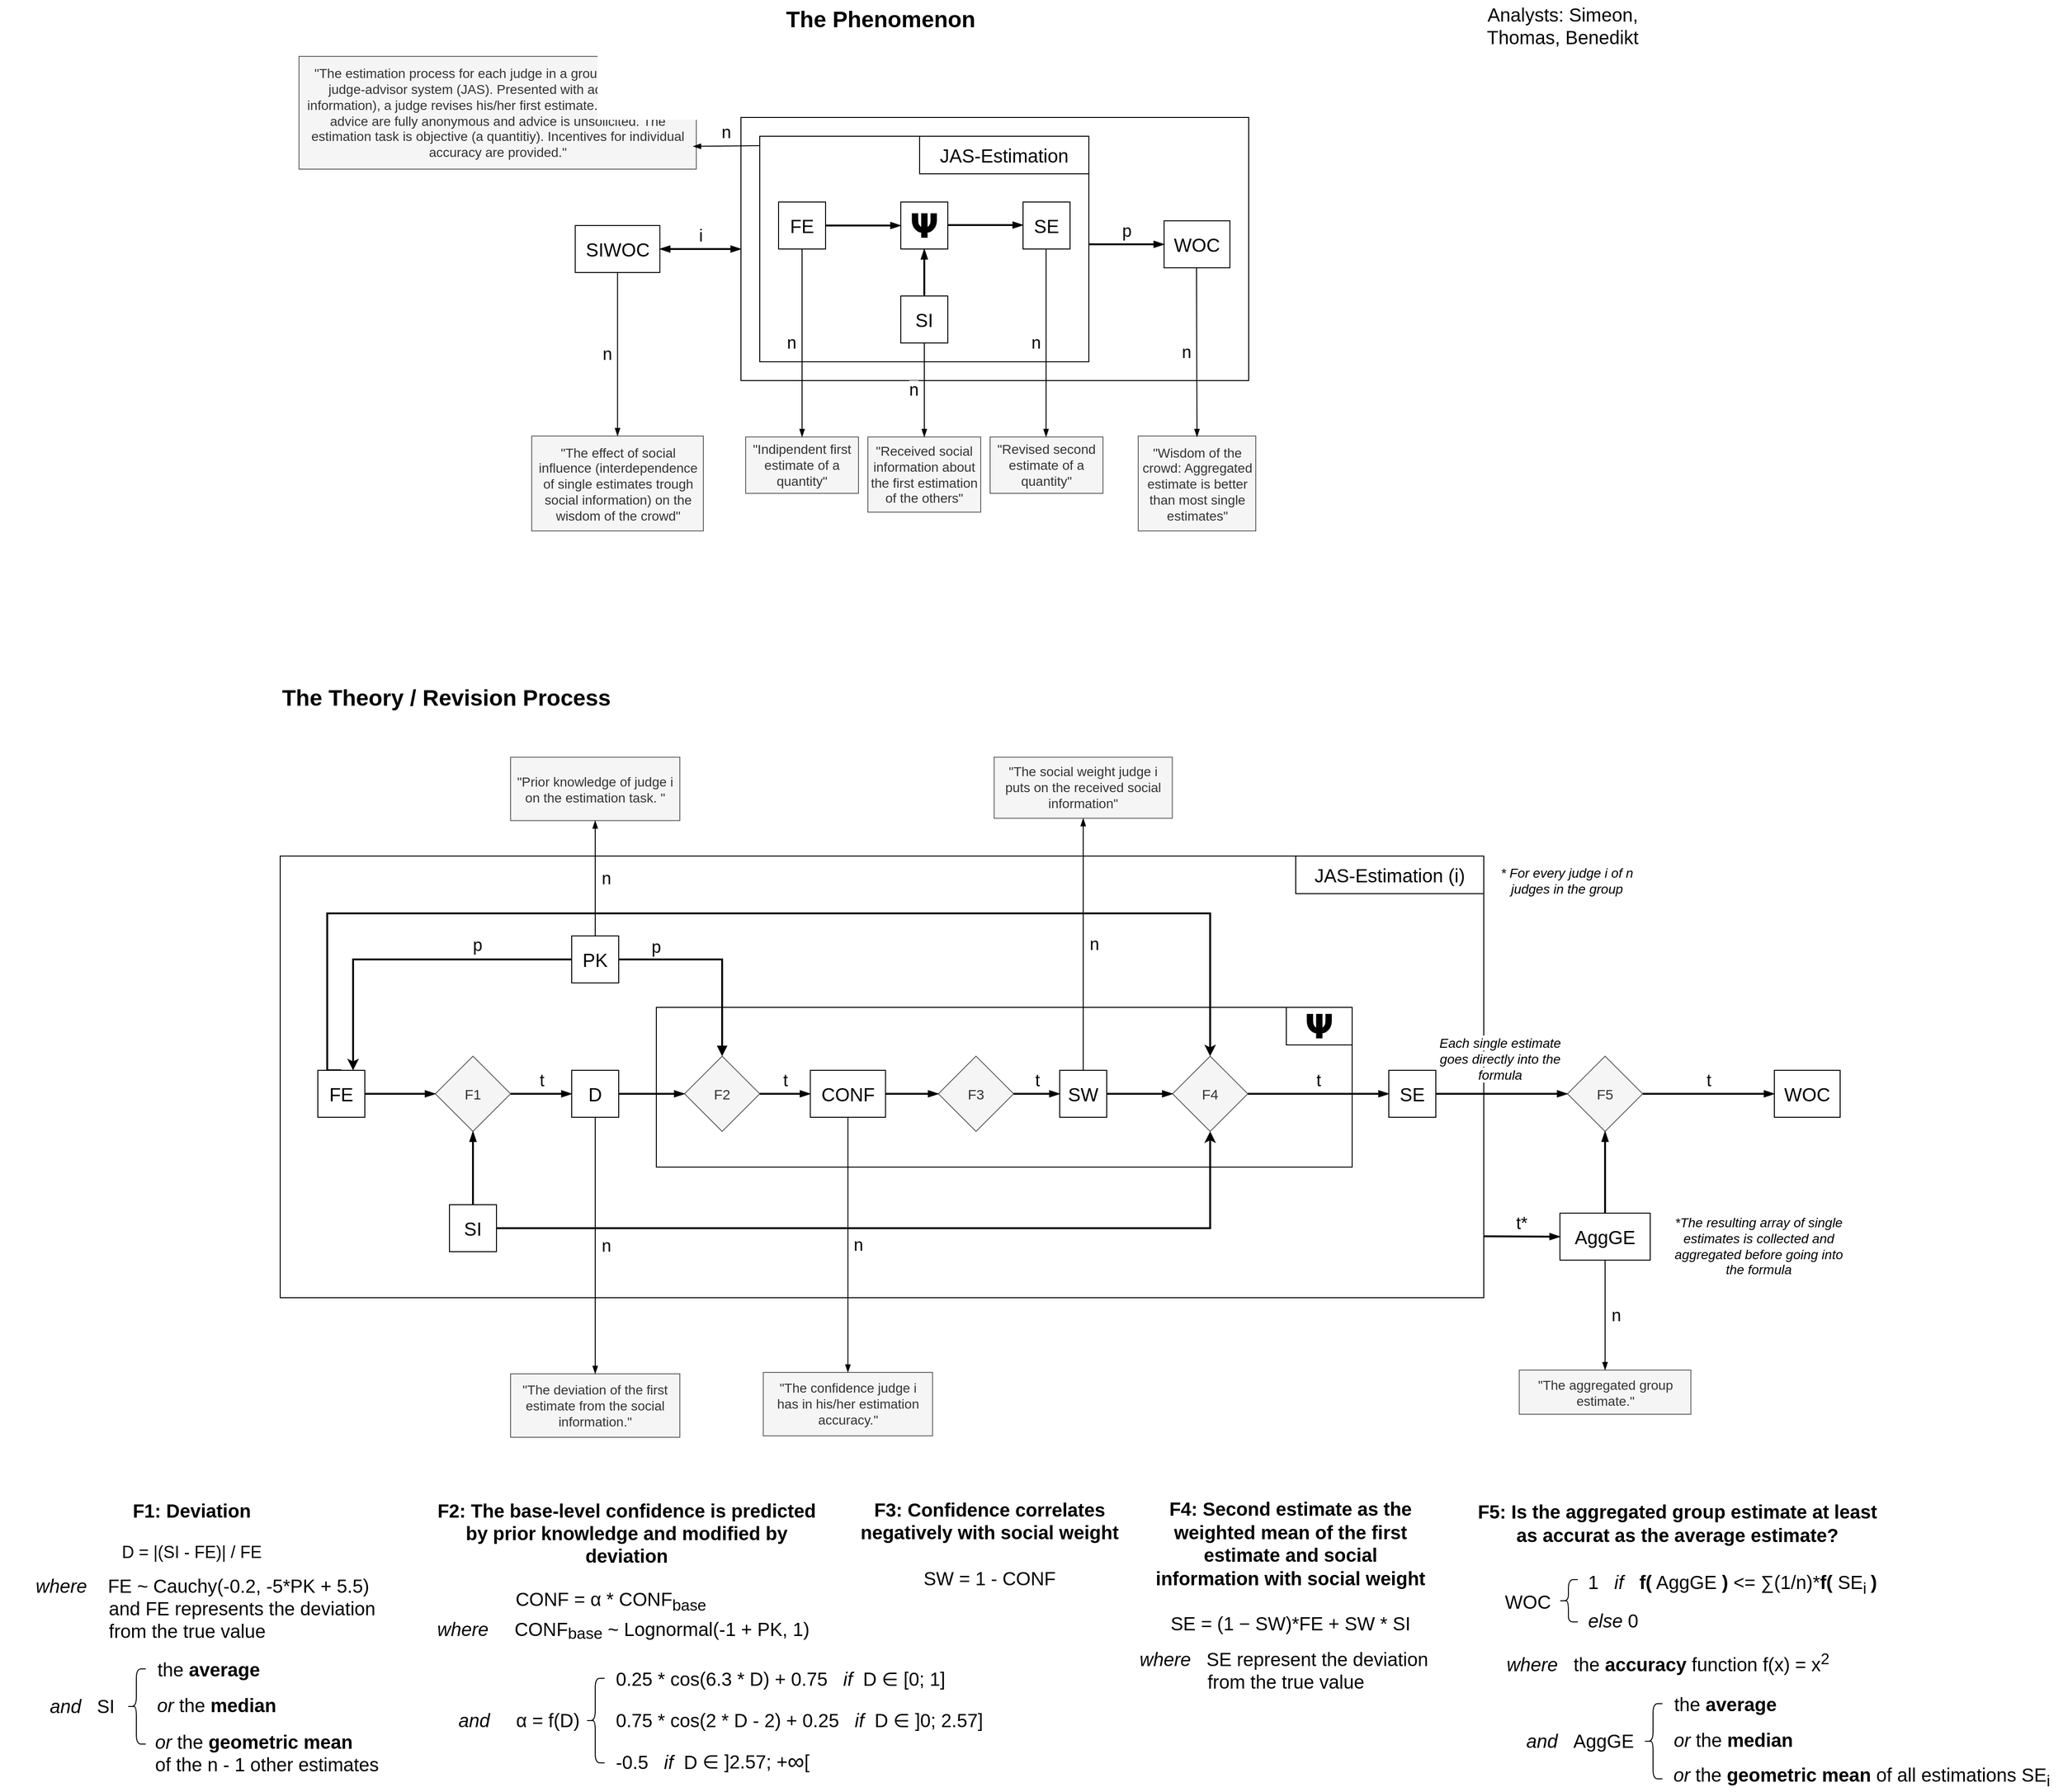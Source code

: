 <mxfile version="26.0.9">
  <diagram name="Seite-1" id="RQTe5mgzZmNywEFpRnqD">
    <mxGraphModel dx="2099" dy="2045" grid="1" gridSize="10" guides="1" tooltips="1" connect="1" arrows="1" fold="1" page="1" pageScale="1" pageWidth="827" pageHeight="1169" math="0" shadow="0">
      <root>
        <mxCell id="0" />
        <mxCell id="1" parent="0" />
        <mxCell id="HI9Pbx4m3uAijnWi6vWS-48" value="" style="group" parent="1" vertex="1" connectable="0">
          <mxGeometry x="-390" y="887" width="1587" height="500" as="geometry" />
        </mxCell>
        <mxCell id="HI9Pbx4m3uAijnWi6vWS-57" value="" style="group" parent="HI9Pbx4m3uAijnWi6vWS-48" vertex="1" connectable="0">
          <mxGeometry x="100" y="9" width="1365" height="470" as="geometry" />
        </mxCell>
        <mxCell id="HI9Pbx4m3uAijnWi6vWS-58" value="" style="rounded=0;whiteSpace=wrap;html=1;fillColor=none;" parent="HI9Pbx4m3uAijnWi6vWS-57" vertex="1">
          <mxGeometry width="1280" height="470" as="geometry" />
        </mxCell>
        <mxCell id="HI9Pbx4m3uAijnWi6vWS-59" value="JAS-Estimation (i)" style="rounded=0;whiteSpace=wrap;html=1;fontSize=20;" parent="HI9Pbx4m3uAijnWi6vWS-57" vertex="1">
          <mxGeometry x="1080" width="200" height="40" as="geometry" />
        </mxCell>
        <mxCell id="HI9Pbx4m3uAijnWi6vWS-60" value="&lt;font style=&quot;font-size: 14px; background-color: light-dark(rgb(255, 255, 255), rgb(255, 255, 255));&quot;&gt;&lt;i&gt;Each single estimate goes directly into the formula&lt;/i&gt;&lt;/font&gt;" style="text;html=1;align=center;verticalAlign=middle;whiteSpace=wrap;rounded=0;" parent="HI9Pbx4m3uAijnWi6vWS-57" vertex="1">
          <mxGeometry x="1230" y="201" width="135" height="30" as="geometry" />
        </mxCell>
        <mxCell id="HI9Pbx4m3uAijnWi6vWS-34" value="&lt;font style=&quot;font-size: 18px;&quot;&gt;p&lt;/font&gt;" style="text;html=1;align=center;verticalAlign=middle;whiteSpace=wrap;rounded=0;" parent="HI9Pbx4m3uAijnWi6vWS-57" vertex="1">
          <mxGeometry x="370" y="82" width="60" height="30" as="geometry" />
        </mxCell>
        <mxCell id="HI9Pbx4m3uAijnWi6vWS-1" value="PK" style="rounded=0;whiteSpace=wrap;html=1;fontSize=20;" parent="HI9Pbx4m3uAijnWi6vWS-57" vertex="1">
          <mxGeometry x="310" y="85" width="50" height="50" as="geometry" />
        </mxCell>
        <mxCell id="HI9Pbx4m3uAijnWi6vWS-54" value="" style="rounded=0;whiteSpace=wrap;html=1;fillColor=none;strokeColor=#000000;strokeWidth=1;" parent="HI9Pbx4m3uAijnWi6vWS-48" vertex="1">
          <mxGeometry x="500" y="170" width="740" height="170" as="geometry" />
        </mxCell>
        <mxCell id="HI9Pbx4m3uAijnWi6vWS-55" value="&lt;span style=&quot;font-size: 36px;&quot;&gt;&lt;font style=&quot;color: rgb(0, 0, 0);&quot;&gt;𝝭&lt;/font&gt;&lt;/span&gt;" style="rounded=0;whiteSpace=wrap;html=1;strokeWidth=1;strokeColor=#000000;" parent="HI9Pbx4m3uAijnWi6vWS-48" vertex="1">
          <mxGeometry x="1170" y="170" width="70" height="40" as="geometry" />
        </mxCell>
        <mxCell id="PKGyjkcOjaS4IfkWWpPk-75" value="&lt;font&gt;&lt;i&gt;* For every judge i of n judges in the group&lt;/i&gt;&lt;/font&gt;" style="text;html=1;align=center;verticalAlign=middle;whiteSpace=wrap;rounded=0;fontSize=14;" parent="HI9Pbx4m3uAijnWi6vWS-48" vertex="1">
          <mxGeometry x="1377" y="20" width="183" height="30" as="geometry" />
        </mxCell>
        <mxCell id="PKGyjkcOjaS4IfkWWpPk-26" value="" style="group" parent="1" vertex="1" connectable="0">
          <mxGeometry x="220" y="130" width="350" height="240" as="geometry" />
        </mxCell>
        <mxCell id="PKGyjkcOjaS4IfkWWpPk-27" value="" style="rounded=0;whiteSpace=wrap;html=1;fillColor=none;" parent="PKGyjkcOjaS4IfkWWpPk-26" vertex="1">
          <mxGeometry width="350" height="240" as="geometry" />
        </mxCell>
        <mxCell id="PKGyjkcOjaS4IfkWWpPk-28" value="JAS-Estimation" style="rounded=0;whiteSpace=wrap;html=1;fontSize=20;" parent="PKGyjkcOjaS4IfkWWpPk-26" vertex="1">
          <mxGeometry x="170" width="180" height="40" as="geometry" />
        </mxCell>
        <mxCell id="PKGyjkcOjaS4IfkWWpPk-33" value="" style="rounded=0;whiteSpace=wrap;html=1;fillColor=none;" parent="1" vertex="1">
          <mxGeometry x="200" y="110" width="540" height="280" as="geometry" />
        </mxCell>
        <mxCell id="PKGyjkcOjaS4IfkWWpPk-1" value="FE" style="rounded=0;whiteSpace=wrap;html=1;fontSize=20;" parent="1" vertex="1">
          <mxGeometry x="240" y="200" width="50" height="50" as="geometry" />
        </mxCell>
        <mxCell id="PKGyjkcOjaS4IfkWWpPk-2" value="&lt;span style=&quot;font-size: 36px;&quot;&gt;𝝭&lt;/span&gt;" style="rounded=0;whiteSpace=wrap;html=1;fontSize=20;" parent="1" vertex="1">
          <mxGeometry x="370" y="200" width="50" height="50" as="geometry" />
        </mxCell>
        <mxCell id="PKGyjkcOjaS4IfkWWpPk-3" value="" style="endArrow=blockThin;html=1;rounded=0;strokeWidth=2;endFill=1;exitX=1;exitY=0.5;exitDx=0;exitDy=0;entryX=0;entryY=0.5;entryDx=0;entryDy=0;" parent="1" source="PKGyjkcOjaS4IfkWWpPk-1" target="PKGyjkcOjaS4IfkWWpPk-2" edge="1">
          <mxGeometry width="50" height="50" relative="1" as="geometry">
            <mxPoint x="330" y="310" as="sourcePoint" />
            <mxPoint x="490" y="310" as="targetPoint" />
          </mxGeometry>
        </mxCell>
        <mxCell id="PKGyjkcOjaS4IfkWWpPk-4" value="SE" style="rounded=0;whiteSpace=wrap;html=1;fontSize=20;" parent="1" vertex="1">
          <mxGeometry x="500" y="200" width="50" height="50" as="geometry" />
        </mxCell>
        <mxCell id="PKGyjkcOjaS4IfkWWpPk-5" value="" style="endArrow=blockThin;html=1;rounded=0;strokeWidth=2;endFill=1;exitX=1;exitY=0.5;exitDx=0;exitDy=0;entryX=0;entryY=0.5;entryDx=0;entryDy=0;" parent="1" edge="1">
          <mxGeometry width="50" height="50" relative="1" as="geometry">
            <mxPoint x="420" y="224.5" as="sourcePoint" />
            <mxPoint x="500" y="224.5" as="targetPoint" />
          </mxGeometry>
        </mxCell>
        <mxCell id="PKGyjkcOjaS4IfkWWpPk-7" value="SI" style="rounded=0;whiteSpace=wrap;html=1;fontSize=20;" parent="1" vertex="1">
          <mxGeometry x="370" y="300" width="50" height="50" as="geometry" />
        </mxCell>
        <mxCell id="PKGyjkcOjaS4IfkWWpPk-8" value="" style="endArrow=blockThin;html=1;rounded=0;strokeWidth=2;endFill=1;entryX=0.5;entryY=1;entryDx=0;entryDy=0;" parent="1" target="PKGyjkcOjaS4IfkWWpPk-2" edge="1">
          <mxGeometry width="50" height="50" relative="1" as="geometry">
            <mxPoint x="395" y="300" as="sourcePoint" />
            <mxPoint x="450" y="300" as="targetPoint" />
          </mxGeometry>
        </mxCell>
        <mxCell id="PKGyjkcOjaS4IfkWWpPk-12" value="WOC" style="rounded=0;whiteSpace=wrap;html=1;fontSize=20;" parent="1" vertex="1">
          <mxGeometry x="650" y="220" width="70" height="50" as="geometry" />
        </mxCell>
        <mxCell id="PKGyjkcOjaS4IfkWWpPk-13" value="&lt;font style=&quot;font-size: 18px;&quot;&gt;p&lt;/font&gt;" style="endArrow=blockThin;html=1;rounded=0;labelPosition=center;verticalLabelPosition=top;align=center;verticalAlign=bottom;strokeWidth=2;endFill=1;exitX=1;exitY=0.5;exitDx=0;exitDy=0;" parent="1" edge="1">
          <mxGeometry width="50" height="50" relative="1" as="geometry">
            <mxPoint x="569.991" y="245" as="sourcePoint" />
            <mxPoint x="650" y="245" as="targetPoint" />
          </mxGeometry>
        </mxCell>
        <mxCell id="PKGyjkcOjaS4IfkWWpPk-15" value="SIWOC" style="rounded=0;whiteSpace=wrap;html=1;fontSize=20;" parent="1" vertex="1">
          <mxGeometry x="23.75" y="225" width="90" height="50" as="geometry" />
        </mxCell>
        <mxCell id="PKGyjkcOjaS4IfkWWpPk-16" value="&lt;font style=&quot;font-size: 18px;&quot;&gt;i&lt;/font&gt;" style="endArrow=blockThin;html=1;rounded=0;labelPosition=center;verticalLabelPosition=top;align=center;verticalAlign=bottom;strokeWidth=2;endFill=1;startArrow=blockThin;startFill=1;entryX=0;entryY=0.5;entryDx=0;entryDy=0;exitX=1;exitY=0.5;exitDx=0;exitDy=0;" parent="1" source="PKGyjkcOjaS4IfkWWpPk-15" target="PKGyjkcOjaS4IfkWWpPk-33" edge="1">
          <mxGeometry width="50" height="50" relative="1" as="geometry">
            <mxPoint x="100" y="310" as="sourcePoint" />
            <mxPoint x="170" y="250" as="targetPoint" />
          </mxGeometry>
        </mxCell>
        <mxCell id="PKGyjkcOjaS4IfkWWpPk-17" value="&quot;Indipendent first estimate of a quantity&quot;" style="rounded=0;whiteSpace=wrap;html=1;fillColor=#f5f5f5;fontColor=#333333;strokeColor=#666666;fontSize=14;" parent="1" vertex="1">
          <mxGeometry x="205" y="450" width="120" height="60" as="geometry" />
        </mxCell>
        <mxCell id="PKGyjkcOjaS4IfkWWpPk-18" value="&lt;font style=&quot;font-size: 18px;&quot;&gt;n&lt;/font&gt;" style="endArrow=blockThin;html=1;rounded=0;labelPosition=left;verticalLabelPosition=middle;align=right;verticalAlign=middle;strokeWidth=1;endFill=1;exitX=0.5;exitY=1;exitDx=0;exitDy=0;entryX=0.5;entryY=0;entryDx=0;entryDy=0;spacingRight=5;" parent="1" source="PKGyjkcOjaS4IfkWWpPk-1" target="PKGyjkcOjaS4IfkWWpPk-17" edge="1">
          <mxGeometry width="50" height="50" relative="1" as="geometry">
            <mxPoint x="250" y="300" as="sourcePoint" />
            <mxPoint x="400" y="300" as="targetPoint" />
          </mxGeometry>
        </mxCell>
        <mxCell id="PKGyjkcOjaS4IfkWWpPk-19" value="&quot;Received social information about the first estimation of the others&quot;" style="rounded=0;whiteSpace=wrap;html=1;fillColor=#f5f5f5;fontColor=#333333;strokeColor=#666666;fontSize=14;" parent="1" vertex="1">
          <mxGeometry x="335" y="450" width="120" height="80" as="geometry" />
        </mxCell>
        <mxCell id="PKGyjkcOjaS4IfkWWpPk-20" value="&lt;font style=&quot;font-size: 18px;&quot;&gt;n&lt;/font&gt;" style="endArrow=blockThin;html=1;rounded=0;labelPosition=left;verticalLabelPosition=middle;align=right;verticalAlign=middle;strokeWidth=1;endFill=1;exitX=0.5;exitY=1;exitDx=0;exitDy=0;entryX=0.5;entryY=0;entryDx=0;entryDy=0;spacingRight=5;" parent="1" source="PKGyjkcOjaS4IfkWWpPk-7" target="PKGyjkcOjaS4IfkWWpPk-19" edge="1">
          <mxGeometry width="50" height="50" relative="1" as="geometry">
            <mxPoint x="275" y="260" as="sourcePoint" />
            <mxPoint x="275" y="460" as="targetPoint" />
          </mxGeometry>
        </mxCell>
        <mxCell id="PKGyjkcOjaS4IfkWWpPk-21" value="&quot;Revised second estimate of a quantity&quot;" style="rounded=0;whiteSpace=wrap;html=1;fillColor=#f5f5f5;fontColor=#333333;strokeColor=#666666;fontSize=14;" parent="1" vertex="1">
          <mxGeometry x="465" y="450" width="120" height="60" as="geometry" />
        </mxCell>
        <mxCell id="PKGyjkcOjaS4IfkWWpPk-22" value="&lt;font style=&quot;font-size: 18px;&quot;&gt;n&lt;/font&gt;" style="endArrow=blockThin;html=1;rounded=0;labelPosition=left;verticalLabelPosition=middle;align=right;verticalAlign=middle;strokeWidth=1;endFill=1;exitX=0.5;exitY=1;exitDx=0;exitDy=0;entryX=0.5;entryY=0;entryDx=0;entryDy=0;spacingRight=5;" parent="1" edge="1">
          <mxGeometry width="50" height="50" relative="1" as="geometry">
            <mxPoint x="524.5" y="250" as="sourcePoint" />
            <mxPoint x="524.5" y="450" as="targetPoint" />
          </mxGeometry>
        </mxCell>
        <mxCell id="PKGyjkcOjaS4IfkWWpPk-29" value="&quot;Wisdom of the crowd: Aggregated estimate is better than most single estimates&quot;" style="rounded=0;whiteSpace=wrap;html=1;fillColor=#f5f5f5;fontColor=#333333;strokeColor=#666666;fontSize=14;" parent="1" vertex="1">
          <mxGeometry x="622.5" y="449" width="125" height="101" as="geometry" />
        </mxCell>
        <mxCell id="PKGyjkcOjaS4IfkWWpPk-30" value="&lt;font style=&quot;font-size: 18px;&quot;&gt;n&lt;/font&gt;" style="endArrow=blockThin;html=1;rounded=0;labelPosition=left;verticalLabelPosition=middle;align=right;verticalAlign=middle;strokeWidth=1;endFill=1;exitX=0.5;exitY=1;exitDx=0;exitDy=0;spacingRight=5;" parent="1" edge="1">
          <mxGeometry width="50" height="50" relative="1" as="geometry">
            <mxPoint x="684.5" y="270" as="sourcePoint" />
            <mxPoint x="685" y="450" as="targetPoint" />
          </mxGeometry>
        </mxCell>
        <mxCell id="PKGyjkcOjaS4IfkWWpPk-31" value="&quot;The effect of social influence (interdependence of single estimates trough social information) on the wisdom of the crowd&quot;" style="rounded=0;whiteSpace=wrap;html=1;fillColor=#f5f5f5;fontColor=#333333;strokeColor=#666666;fontSize=14;spacingLeft=3;spacingRight=3;" parent="1" vertex="1">
          <mxGeometry x="-22.5" y="449" width="182.5" height="101" as="geometry" />
        </mxCell>
        <mxCell id="PKGyjkcOjaS4IfkWWpPk-32" value="&lt;font style=&quot;font-size: 18px;&quot;&gt;n&lt;/font&gt;" style="endArrow=blockThin;html=1;rounded=0;labelPosition=left;verticalLabelPosition=middle;align=right;verticalAlign=middle;strokeWidth=1;endFill=1;spacingRight=5;exitX=0.5;exitY=1;exitDx=0;exitDy=0;entryX=0.5;entryY=0;entryDx=0;entryDy=0;" parent="1" source="PKGyjkcOjaS4IfkWWpPk-15" target="PKGyjkcOjaS4IfkWWpPk-31" edge="1">
          <mxGeometry width="50" height="50" relative="1" as="geometry">
            <mxPoint x="70" y="280" as="sourcePoint" />
            <mxPoint x="65" y="449" as="targetPoint" />
          </mxGeometry>
        </mxCell>
        <mxCell id="PKGyjkcOjaS4IfkWWpPk-34" value="&quot;The estimation process for each judge in a group following the judge-advisor system (JAS). Presented with advice (social information), a judge revises his/her first estimate. Estimation and advice are fully anonymous and advice is unsolicited. The estimation task is objective (a quantitiy). Incentives for individual accuracy are provided.&quot;" style="rounded=0;whiteSpace=wrap;html=1;fillColor=#f5f5f5;fontColor=#333333;strokeColor=#666666;fontSize=14;spacingLeft=5;spacingRight=5;" parent="1" vertex="1">
          <mxGeometry x="-270" y="45" width="422.5" height="120" as="geometry" />
        </mxCell>
        <mxCell id="PKGyjkcOjaS4IfkWWpPk-35" value="&lt;font style=&quot;font-size: 18px;&quot;&gt;n&lt;/font&gt;" style="endArrow=blockThin;html=1;rounded=0;labelPosition=center;verticalLabelPosition=top;align=center;verticalAlign=bottom;strokeWidth=1;endFill=1;exitX=0.037;exitY=0.107;exitDx=0;exitDy=0;exitPerimeter=0;entryX=0.992;entryY=0.798;entryDx=0;entryDy=0;entryPerimeter=0;" parent="1" source="PKGyjkcOjaS4IfkWWpPk-33" target="PKGyjkcOjaS4IfkWWpPk-34" edge="1">
          <mxGeometry width="50" height="50" relative="1" as="geometry">
            <mxPoint x="220" y="70" as="sourcePoint" />
            <mxPoint x="380" y="70" as="targetPoint" />
          </mxGeometry>
        </mxCell>
        <mxCell id="PKGyjkcOjaS4IfkWWpPk-57" value="&quot;The social weight judge i puts on the received social information&quot;" style="rounded=0;whiteSpace=wrap;html=1;fillColor=#f5f5f5;strokeColor=#666666;fontSize=14;spacingLeft=3;spacingRight=3;fontColor=#333333;" parent="1" vertex="1">
          <mxGeometry x="469.25" y="790.75" width="189.5" height="65" as="geometry" />
        </mxCell>
        <mxCell id="PKGyjkcOjaS4IfkWWpPk-68" value="&quot;The confidence judge i has in his/her estimation accuracy.&quot;" style="rounded=0;whiteSpace=wrap;html=1;fillColor=#f5f5f5;strokeColor=#666666;fontSize=14;spacingLeft=3;spacingRight=3;fontColor=#333333;" parent="1" vertex="1">
          <mxGeometry x="223.75" y="1445.5" width="180" height="67.5" as="geometry" />
        </mxCell>
        <mxCell id="PKGyjkcOjaS4IfkWWpPk-79" value="&lt;b style=&quot;&quot;&gt;&lt;font style=&quot;font-size: 20px;&quot;&gt;F4: Second estimate as the weighted mean of the first estimate and social information with social weight&lt;/font&gt;&lt;/b&gt;&lt;div&gt;&lt;b&gt;&lt;font style=&quot;font-size: 20px;&quot;&gt;&lt;br&gt;&lt;/font&gt;&lt;/b&gt;&lt;div&gt;&lt;font style=&quot;font-size: 20px;&quot;&gt;SE = (1 − SW)*FE + SW * SI&lt;/font&gt;&lt;br&gt;&lt;/div&gt;&lt;/div&gt;" style="text;html=1;align=center;verticalAlign=middle;whiteSpace=wrap;rounded=0;fontSize=17;" parent="1" vertex="1">
          <mxGeometry x="634" y="1587" width="301" height="130" as="geometry" />
        </mxCell>
        <mxCell id="PKGyjkcOjaS4IfkWWpPk-80" value="&lt;b style=&quot;&quot;&gt;&lt;font style=&quot;font-size: 20px;&quot;&gt;F5: Is the aggregated group estimate at least as accurat as the average estimate?&lt;/font&gt;&lt;/b&gt;" style="text;html=1;align=center;verticalAlign=middle;whiteSpace=wrap;rounded=0;fontSize=17;" parent="1" vertex="1">
          <mxGeometry x="981" y="1572" width="430" height="67" as="geometry" />
        </mxCell>
        <mxCell id="HI9Pbx4m3uAijnWi6vWS-29" style="edgeStyle=orthogonalEdgeStyle;rounded=0;orthogonalLoop=1;jettySize=auto;html=1;exitX=0.5;exitY=0;exitDx=0;exitDy=0;entryX=0.5;entryY=0;entryDx=0;entryDy=0;strokeWidth=2;" parent="1" source="PKGyjkcOjaS4IfkWWpPk-83" target="PKGyjkcOjaS4IfkWWpPk-86" edge="1">
          <mxGeometry relative="1" as="geometry">
            <Array as="points">
              <mxPoint x="-240" y="1124" />
              <mxPoint x="-240" y="957" />
              <mxPoint x="699" y="957" />
            </Array>
          </mxGeometry>
        </mxCell>
        <mxCell id="PKGyjkcOjaS4IfkWWpPk-83" value="FE" style="rounded=0;whiteSpace=wrap;html=1;fontSize=20;" parent="1" vertex="1">
          <mxGeometry x="-250" y="1124" width="50" height="50" as="geometry" />
        </mxCell>
        <mxCell id="PKGyjkcOjaS4IfkWWpPk-85" value="SW" style="rounded=0;whiteSpace=wrap;html=1;fontSize=20;" parent="1" vertex="1">
          <mxGeometry x="539" y="1124" width="50" height="50" as="geometry" />
        </mxCell>
        <mxCell id="PKGyjkcOjaS4IfkWWpPk-86" value="F4" style="rhombus;whiteSpace=wrap;html=1;strokeColor=#666666;fillColor=#f5f5f5;fontSize=15;fontColor=#333333;" parent="1" vertex="1">
          <mxGeometry x="659" y="1109" width="80" height="80" as="geometry" />
        </mxCell>
        <mxCell id="PKGyjkcOjaS4IfkWWpPk-87" value="SE" style="rounded=0;whiteSpace=wrap;html=1;fontSize=20;" parent="1" vertex="1">
          <mxGeometry x="889" y="1124" width="50" height="50" as="geometry" />
        </mxCell>
        <mxCell id="PKGyjkcOjaS4IfkWWpPk-88" value="CONF" style="rounded=0;whiteSpace=wrap;html=1;fontSize=20;" parent="1" vertex="1">
          <mxGeometry x="273.75" y="1124" width="80" height="50" as="geometry" />
        </mxCell>
        <mxCell id="PKGyjkcOjaS4IfkWWpPk-92" value="" style="endArrow=blockThin;html=1;rounded=0;strokeWidth=2;endFill=1;exitX=1;exitY=0.5;exitDx=0;exitDy=0;entryX=0;entryY=0.5;entryDx=0;entryDy=0;" parent="1" source="PKGyjkcOjaS4IfkWWpPk-85" target="PKGyjkcOjaS4IfkWWpPk-86" edge="1">
          <mxGeometry width="50" height="50" relative="1" as="geometry">
            <mxPoint x="589" y="1254" as="sourcePoint" />
            <mxPoint x="749" y="1254" as="targetPoint" />
          </mxGeometry>
        </mxCell>
        <mxCell id="PKGyjkcOjaS4IfkWWpPk-93" value="&lt;font style=&quot;font-size: 18px;&quot;&gt;t&lt;/font&gt;" style="endArrow=blockThin;html=1;rounded=0;labelPosition=center;verticalLabelPosition=top;align=center;verticalAlign=bottom;strokeWidth=2;endFill=1;exitX=1;exitY=0.5;exitDx=0;exitDy=0;entryX=0;entryY=0.5;entryDx=0;entryDy=0;" parent="1" source="PKGyjkcOjaS4IfkWWpPk-86" target="PKGyjkcOjaS4IfkWWpPk-87" edge="1">
          <mxGeometry width="50" height="50" relative="1" as="geometry">
            <mxPoint x="789" y="1224" as="sourcePoint" />
            <mxPoint x="949" y="1224" as="targetPoint" />
          </mxGeometry>
        </mxCell>
        <mxCell id="PKGyjkcOjaS4IfkWWpPk-98" style="edgeStyle=orthogonalEdgeStyle;rounded=0;orthogonalLoop=1;jettySize=auto;html=1;exitX=1;exitY=0.5;exitDx=0;exitDy=0;entryX=0.5;entryY=1;entryDx=0;entryDy=0;strokeWidth=2;" parent="1" source="PKGyjkcOjaS4IfkWWpPk-39" target="PKGyjkcOjaS4IfkWWpPk-86" edge="1">
          <mxGeometry relative="1" as="geometry" />
        </mxCell>
        <mxCell id="PKGyjkcOjaS4IfkWWpPk-39" value="SI" style="rounded=0;whiteSpace=wrap;html=1;fontSize=20;" parent="1" vertex="1">
          <mxGeometry x="-110" y="1267" width="50" height="50" as="geometry" />
        </mxCell>
        <mxCell id="PKGyjkcOjaS4IfkWWpPk-105" value="F5" style="rhombus;whiteSpace=wrap;html=1;strokeColor=#666666;fillColor=#f5f5f5;fontSize=15;fontColor=#333333;" parent="1" vertex="1">
          <mxGeometry x="1079" y="1109" width="80" height="80" as="geometry" />
        </mxCell>
        <mxCell id="PKGyjkcOjaS4IfkWWpPk-107" value="" style="endArrow=blockThin;html=1;rounded=0;strokeWidth=2;endFill=1;exitX=1;exitY=0.5;exitDx=0;exitDy=0;entryX=0;entryY=0.5;entryDx=0;entryDy=0;" parent="1" source="PKGyjkcOjaS4IfkWWpPk-87" target="PKGyjkcOjaS4IfkWWpPk-105" edge="1">
          <mxGeometry width="50" height="50" relative="1" as="geometry">
            <mxPoint x="1049" y="1184" as="sourcePoint" />
            <mxPoint x="1179" y="1224" as="targetPoint" />
          </mxGeometry>
        </mxCell>
        <mxCell id="PKGyjkcOjaS4IfkWWpPk-108" value="AggGE" style="rounded=0;whiteSpace=wrap;html=1;fontSize=20;" parent="1" vertex="1">
          <mxGeometry x="1071" y="1276" width="96" height="50" as="geometry" />
        </mxCell>
        <mxCell id="PKGyjkcOjaS4IfkWWpPk-109" value="&lt;font style=&quot;font-size: 18px;&quot;&gt;t*&lt;/font&gt;" style="endArrow=blockThin;html=1;rounded=0;labelPosition=center;verticalLabelPosition=top;align=center;verticalAlign=bottom;strokeWidth=2;endFill=1;exitX=1;exitY=0.861;exitDx=0;exitDy=0;entryX=0;entryY=0.5;entryDx=0;entryDy=0;exitPerimeter=0;" parent="1" source="HI9Pbx4m3uAijnWi6vWS-58" target="PKGyjkcOjaS4IfkWWpPk-108" edge="1">
          <mxGeometry width="50" height="50" relative="1" as="geometry">
            <mxPoint x="979.0" y="1301.5" as="sourcePoint" />
            <mxPoint x="1219" y="1384" as="targetPoint" />
          </mxGeometry>
        </mxCell>
        <mxCell id="PKGyjkcOjaS4IfkWWpPk-110" value="" style="endArrow=blockThin;html=1;rounded=0;strokeWidth=2;endFill=1;exitX=0.5;exitY=0;exitDx=0;exitDy=0;entryX=0.5;entryY=1;entryDx=0;entryDy=0;" parent="1" source="PKGyjkcOjaS4IfkWWpPk-108" target="PKGyjkcOjaS4IfkWWpPk-105" edge="1">
          <mxGeometry width="50" height="50" relative="1" as="geometry">
            <mxPoint x="1139" y="1214" as="sourcePoint" />
            <mxPoint x="1299" y="1214" as="targetPoint" />
          </mxGeometry>
        </mxCell>
        <mxCell id="PKGyjkcOjaS4IfkWWpPk-111" value="&quot;The aggregated group estimate.&quot;" style="rounded=0;whiteSpace=wrap;html=1;fillColor=#f5f5f5;fontColor=#333333;strokeColor=#666666;fontSize=14;spacingLeft=3;spacingRight=3;" parent="1" vertex="1">
          <mxGeometry x="1027.75" y="1443" width="182.5" height="47" as="geometry" />
        </mxCell>
        <mxCell id="PKGyjkcOjaS4IfkWWpPk-112" value="&lt;font style=&quot;font-size: 18px;&quot;&gt;n&lt;/font&gt;" style="endArrow=blockThin;html=1;rounded=0;labelPosition=right;verticalLabelPosition=middle;align=left;verticalAlign=middle;strokeWidth=1;endFill=1;exitX=0.5;exitY=1;exitDx=0;exitDy=0;entryX=0.5;entryY=0;entryDx=0;entryDy=0;spacingLeft=5;" parent="1" source="PKGyjkcOjaS4IfkWWpPk-108" target="PKGyjkcOjaS4IfkWWpPk-111" edge="1">
          <mxGeometry width="50" height="50" relative="1" as="geometry">
            <mxPoint x="1179" y="1364" as="sourcePoint" />
            <mxPoint x="1339" y="1364" as="targetPoint" />
          </mxGeometry>
        </mxCell>
        <mxCell id="PKGyjkcOjaS4IfkWWpPk-113" value="WOC" style="rounded=0;whiteSpace=wrap;html=1;fontSize=20;" parent="1" vertex="1">
          <mxGeometry x="1299" y="1124" width="70" height="50" as="geometry" />
        </mxCell>
        <mxCell id="PKGyjkcOjaS4IfkWWpPk-115" value="&lt;font style=&quot;font-size: 18px;&quot;&gt;t&lt;/font&gt;" style="endArrow=blockThin;html=1;rounded=0;labelPosition=center;verticalLabelPosition=top;align=center;verticalAlign=bottom;strokeWidth=2;endFill=1;exitX=1;exitY=0.5;exitDx=0;exitDy=0;entryX=0;entryY=0.5;entryDx=0;entryDy=0;" parent="1" source="PKGyjkcOjaS4IfkWWpPk-105" target="PKGyjkcOjaS4IfkWWpPk-113" edge="1">
          <mxGeometry width="50" height="50" relative="1" as="geometry">
            <mxPoint x="1229" y="1234" as="sourcePoint" />
            <mxPoint x="1389" y="1234" as="targetPoint" />
          </mxGeometry>
        </mxCell>
        <mxCell id="PKGyjkcOjaS4IfkWWpPk-116" value="&lt;h1 style=&quot;margin-top: 0px;&quot;&gt;The Theory / Revision Process&lt;/h1&gt;" style="text;html=1;whiteSpace=wrap;overflow=hidden;rounded=0;" parent="1" vertex="1">
          <mxGeometry x="-290" y="707" width="900" height="63" as="geometry" />
        </mxCell>
        <mxCell id="PKGyjkcOjaS4IfkWWpPk-117" value="&lt;h1 style=&quot;margin-top: 0px;&quot;&gt;The Phenomenon&lt;/h1&gt;&lt;p&gt;&lt;br&gt;&lt;/p&gt;" style="text;html=1;whiteSpace=wrap;overflow=hidden;rounded=0;" parent="1" vertex="1">
          <mxGeometry x="246" y="-15" width="400" height="50" as="geometry" />
        </mxCell>
        <mxCell id="HI9Pbx4m3uAijnWi6vWS-31" style="edgeStyle=orthogonalEdgeStyle;rounded=0;orthogonalLoop=1;jettySize=auto;html=1;exitX=0;exitY=0.5;exitDx=0;exitDy=0;entryX=0.75;entryY=0;entryDx=0;entryDy=0;strokeWidth=2;" parent="1" source="HI9Pbx4m3uAijnWi6vWS-1" target="PKGyjkcOjaS4IfkWWpPk-83" edge="1">
          <mxGeometry relative="1" as="geometry" />
        </mxCell>
        <mxCell id="HI9Pbx4m3uAijnWi6vWS-69" style="edgeStyle=orthogonalEdgeStyle;rounded=0;orthogonalLoop=1;jettySize=auto;html=1;exitX=1;exitY=0.5;exitDx=0;exitDy=0;entryX=0.5;entryY=0;entryDx=0;entryDy=0;endArrow=block;endFill=1;strokeWidth=2;" parent="1" source="HI9Pbx4m3uAijnWi6vWS-1" target="HI9Pbx4m3uAijnWi6vWS-13" edge="1">
          <mxGeometry relative="1" as="geometry" />
        </mxCell>
        <mxCell id="HI9Pbx4m3uAijnWi6vWS-4" value="D" style="rounded=0;whiteSpace=wrap;html=1;fontSize=20;" parent="1" vertex="1">
          <mxGeometry x="20" y="1124" width="50" height="50" as="geometry" />
        </mxCell>
        <mxCell id="HI9Pbx4m3uAijnWi6vWS-10" value="F3" style="rhombus;whiteSpace=wrap;html=1;strokeColor=#666666;fillColor=#f5f5f5;fontSize=15;fontColor=#333333;" parent="1" vertex="1">
          <mxGeometry x="410" y="1109" width="80" height="80" as="geometry" />
        </mxCell>
        <mxCell id="HI9Pbx4m3uAijnWi6vWS-11" value="" style="endArrow=blockThin;html=1;rounded=0;strokeWidth=2;endFill=1;exitX=1;exitY=0.5;exitDx=0;exitDy=0;entryX=0;entryY=0.5;entryDx=0;entryDy=0;" parent="1" source="PKGyjkcOjaS4IfkWWpPk-88" target="HI9Pbx4m3uAijnWi6vWS-10" edge="1">
          <mxGeometry width="50" height="50" relative="1" as="geometry">
            <mxPoint x="330" y="1227" as="sourcePoint" />
            <mxPoint x="490" y="1227" as="targetPoint" />
          </mxGeometry>
        </mxCell>
        <mxCell id="HI9Pbx4m3uAijnWi6vWS-13" value="F2" style="rhombus;whiteSpace=wrap;html=1;strokeColor=#666666;fillColor=#f5f5f5;fontSize=15;fontColor=#333333;" parent="1" vertex="1">
          <mxGeometry x="140" y="1109" width="80" height="80" as="geometry" />
        </mxCell>
        <mxCell id="HI9Pbx4m3uAijnWi6vWS-15" value="" style="endArrow=blockThin;html=1;rounded=0;strokeWidth=2;endFill=1;exitX=1;exitY=0.5;exitDx=0;exitDy=0;entryX=0;entryY=0.5;entryDx=0;entryDy=0;" parent="1" source="HI9Pbx4m3uAijnWi6vWS-4" target="HI9Pbx4m3uAijnWi6vWS-13" edge="1">
          <mxGeometry width="50" height="50" relative="1" as="geometry">
            <mxPoint x="160" y="1247" as="sourcePoint" />
            <mxPoint x="320" y="1247" as="targetPoint" />
          </mxGeometry>
        </mxCell>
        <mxCell id="HI9Pbx4m3uAijnWi6vWS-16" value="F1" style="rhombus;whiteSpace=wrap;html=1;strokeColor=#666666;fillColor=#f5f5f5;fontSize=15;fontColor=#333333;" parent="1" vertex="1">
          <mxGeometry x="-125" y="1109" width="80" height="80" as="geometry" />
        </mxCell>
        <mxCell id="HI9Pbx4m3uAijnWi6vWS-18" value="" style="endArrow=blockThin;html=1;rounded=0;strokeWidth=2;endFill=1;exitX=0.5;exitY=0;exitDx=0;exitDy=0;entryX=0.5;entryY=1;entryDx=0;entryDy=0;" parent="1" source="PKGyjkcOjaS4IfkWWpPk-39" target="HI9Pbx4m3uAijnWi6vWS-16" edge="1">
          <mxGeometry width="50" height="50" relative="1" as="geometry">
            <mxPoint x="70" y="1237" as="sourcePoint" />
            <mxPoint x="230" y="1237" as="targetPoint" />
          </mxGeometry>
        </mxCell>
        <mxCell id="HI9Pbx4m3uAijnWi6vWS-19" value="" style="endArrow=blockThin;html=1;rounded=0;strokeWidth=2;endFill=1;exitX=1;exitY=0.5;exitDx=0;exitDy=0;entryX=0;entryY=0.5;entryDx=0;entryDy=0;" parent="1" source="PKGyjkcOjaS4IfkWWpPk-83" target="HI9Pbx4m3uAijnWi6vWS-16" edge="1">
          <mxGeometry width="50" height="50" relative="1" as="geometry">
            <mxPoint x="-130" y="1217" as="sourcePoint" />
            <mxPoint x="30" y="1217" as="targetPoint" />
          </mxGeometry>
        </mxCell>
        <mxCell id="HI9Pbx4m3uAijnWi6vWS-22" value="&lt;font style=&quot;font-size: 18px;&quot;&gt;n&lt;/font&gt;" style="endArrow=blockThin;html=1;rounded=0;labelPosition=right;verticalLabelPosition=middle;align=left;verticalAlign=middle;strokeWidth=1;endFill=1;exitX=0.5;exitY=1;exitDx=0;exitDy=0;entryX=0.5;entryY=0;entryDx=0;entryDy=0;spacingLeft=4;" parent="1" source="PKGyjkcOjaS4IfkWWpPk-88" target="PKGyjkcOjaS4IfkWWpPk-68" edge="1">
          <mxGeometry width="50" height="50" relative="1" as="geometry">
            <mxPoint x="370" y="1207" as="sourcePoint" />
            <mxPoint x="530" y="1207" as="targetPoint" />
          </mxGeometry>
        </mxCell>
        <mxCell id="HI9Pbx4m3uAijnWi6vWS-33" value="&lt;font style=&quot;font-size: 18px;&quot;&gt;p&lt;/font&gt;" style="text;html=1;align=center;verticalAlign=middle;whiteSpace=wrap;rounded=0;" parent="1" vertex="1">
          <mxGeometry x="-110" y="976" width="60" height="30" as="geometry" />
        </mxCell>
        <mxCell id="HI9Pbx4m3uAijnWi6vWS-35" value="&lt;font style=&quot;font-size: 18px;&quot;&gt;n&lt;/font&gt;" style="endArrow=blockThin;html=1;rounded=0;labelPosition=right;verticalLabelPosition=middle;align=left;verticalAlign=middle;strokeWidth=1;endFill=1;exitX=0.5;exitY=0;exitDx=0;exitDy=0;entryX=0.5;entryY=1;entryDx=0;entryDy=0;spacingLeft=5;" parent="1" source="PKGyjkcOjaS4IfkWWpPk-85" target="PKGyjkcOjaS4IfkWWpPk-57" edge="1">
          <mxGeometry width="50" height="50" relative="1" as="geometry">
            <mxPoint x="740" y="1077" as="sourcePoint" />
            <mxPoint x="900" y="1077" as="targetPoint" />
          </mxGeometry>
        </mxCell>
        <mxCell id="HI9Pbx4m3uAijnWi6vWS-37" value="&quot;Prior knowledge of judge i on the estimation task. &quot;" style="rounded=0;whiteSpace=wrap;html=1;fillColor=#f5f5f5;strokeColor=#666666;fontSize=14;spacingLeft=3;spacingRight=3;fontColor=#333333;" parent="1" vertex="1">
          <mxGeometry x="-45" y="790.75" width="180" height="67.5" as="geometry" />
        </mxCell>
        <mxCell id="HI9Pbx4m3uAijnWi6vWS-38" value="&lt;font style=&quot;font-size: 18px;&quot;&gt;n&lt;/font&gt;" style="endArrow=blockThin;html=1;rounded=0;labelPosition=right;verticalLabelPosition=middle;align=left;verticalAlign=middle;strokeWidth=1;endFill=1;exitX=0.5;exitY=0;exitDx=0;exitDy=0;entryX=0.5;entryY=1;entryDx=0;entryDy=0;spacingLeft=5;" parent="1" source="HI9Pbx4m3uAijnWi6vWS-1" target="HI9Pbx4m3uAijnWi6vWS-37" edge="1">
          <mxGeometry width="50" height="50" relative="1" as="geometry">
            <mxPoint x="340" y="927" as="sourcePoint" />
            <mxPoint x="500" y="927" as="targetPoint" />
          </mxGeometry>
        </mxCell>
        <mxCell id="HI9Pbx4m3uAijnWi6vWS-42" value="&quot;The deviation of the first estimate from the social information.&quot;" style="rounded=0;whiteSpace=wrap;html=1;fillColor=#f5f5f5;strokeColor=#666666;fontSize=14;spacingLeft=3;spacingRight=3;fontColor=#333333;" parent="1" vertex="1">
          <mxGeometry x="-45" y="1447" width="180" height="67.5" as="geometry" />
        </mxCell>
        <mxCell id="HI9Pbx4m3uAijnWi6vWS-47" value="&lt;font style=&quot;font-size: 18px;&quot;&gt;n&lt;/font&gt;" style="endArrow=blockThin;html=1;rounded=0;labelPosition=right;verticalLabelPosition=middle;align=left;verticalAlign=middle;strokeWidth=1;endFill=1;exitX=0.5;exitY=1;exitDx=0;exitDy=0;entryX=0.5;entryY=0;entryDx=0;entryDy=0;spacingLeft=5;" parent="1" source="HI9Pbx4m3uAijnWi6vWS-4" target="HI9Pbx4m3uAijnWi6vWS-42" edge="1">
          <mxGeometry width="50" height="50" relative="1" as="geometry">
            <mxPoint x="70" y="1377" as="sourcePoint" />
            <mxPoint x="230" y="1377" as="targetPoint" />
          </mxGeometry>
        </mxCell>
        <mxCell id="HI9Pbx4m3uAijnWi6vWS-61" value="&lt;font style=&quot;font-size: 14px; background-color: light-dark(rgb(255, 255, 255), rgb(255, 255, 255));&quot;&gt;&lt;i&gt;*The resulting array of single estimates is collected and aggregated before going into the formula&lt;/i&gt;&lt;/font&gt;" style="text;html=1;align=center;verticalAlign=middle;whiteSpace=wrap;rounded=0;" parent="1" vertex="1">
          <mxGeometry x="1190" y="1296" width="185" height="30" as="geometry" />
        </mxCell>
        <mxCell id="HI9Pbx4m3uAijnWi6vWS-62" value="&lt;font style=&quot;font-size: 20px;&quot;&gt;Analysts: Simeon, Thomas, Benedikt&lt;/font&gt;" style="text;html=1;align=center;verticalAlign=middle;whiteSpace=wrap;rounded=0;fontSize=16;" parent="1" vertex="1">
          <mxGeometry x="989" y="-3" width="170" height="30" as="geometry" />
        </mxCell>
        <mxCell id="HI9Pbx4m3uAijnWi6vWS-70" value="&lt;font style=&quot;font-size: 20px;&quot;&gt;&lt;b&gt;F2: The base-level confidence is predicted by prior knowledge and modified by deviation&lt;/b&gt;&lt;/font&gt;&lt;div style=&quot;line-height: 140%;&quot;&gt;&lt;font style=&quot;font-size: 20px;&quot;&gt;&amp;nbsp;&lt;/font&gt;&lt;div style=&quot;text-align: left;&quot;&gt;&lt;span style=&quot;font-size: 20px; line-height: 140%;&quot;&gt;&amp;nbsp; &amp;nbsp; &amp;nbsp; &amp;nbsp; &amp;nbsp; &amp;nbsp; &amp;nbsp; &amp;nbsp;CONF = &lt;/span&gt;&lt;span style=&quot;background-color: transparent; color: light-dark(rgb(0, 0, 0), rgb(255, 255, 255));&quot;&gt;&lt;font style=&quot;font-size: 20px; line-height: 140%;&quot;&gt;α * CONF&lt;sub style=&quot;line-height: 140%;&quot;&gt;base&lt;/sub&gt;&lt;/font&gt;&lt;/span&gt;&lt;/div&gt;&lt;div style=&quot;text-align: left;&quot;&gt;&lt;font style=&quot;background-color: transparent; color: light-dark(rgb(0, 0, 0), rgb(255, 255, 255)); line-height: 140%; font-size: 20px;&quot;&gt;&lt;i&gt;where&lt;/i&gt;&amp;nbsp; &amp;nbsp; &amp;nbsp;&lt;/font&gt;&lt;span style=&quot;background-color: transparent; color: light-dark(rgb(0, 0, 0), rgb(255, 255, 255)); font-size: 20px; line-height: 140%;&quot;&gt;CONF&lt;/span&gt;&lt;sub style=&quot;background-color: transparent; color: light-dark(rgb(0, 0, 0), rgb(255, 255, 255)); line-height: 140%;&quot;&gt;&lt;font style=&quot;font-size: 17px; line-height: 140%;&quot;&gt;base&lt;/font&gt;&lt;/sub&gt;&lt;span style=&quot;background-color: transparent; color: light-dark(rgb(0, 0, 0), rgb(255, 255, 255)); font-size: 20px; line-height: 140%;&quot;&gt;&amp;nbsp;&lt;/span&gt;&lt;span style=&quot;background-color: transparent; color: light-dark(rgb(0, 0, 0), rgb(255, 255, 255)); font-size: 20px; line-height: 140%;&quot;&gt;~ Lognormal(-1 + PK, 1)&lt;/span&gt;&lt;/div&gt;&lt;div style=&quot;text-align: left;&quot;&gt;&lt;span style=&quot;background-color: transparent; color: light-dark(rgb(0, 0, 0), rgb(255, 255, 255));&quot;&gt;&lt;font style=&quot;font-size: 20px; line-height: 140%;&quot;&gt;&amp;nbsp; &amp;nbsp; &amp;nbsp; &amp;nbsp; &amp;nbsp;&lt;/font&gt;&lt;/span&gt;&lt;/div&gt;&lt;/div&gt;" style="text;html=1;align=center;verticalAlign=middle;whiteSpace=wrap;rounded=0;" parent="1" vertex="1">
          <mxGeometry x="-124" y="1597" width="405" height="150" as="geometry" />
        </mxCell>
        <mxCell id="HI9Pbx4m3uAijnWi6vWS-73" value="&lt;div&gt;&lt;span style=&quot;text-align: left;&quot;&gt;&lt;font style=&quot;font-size: 20px;&quot;&gt;&lt;b&gt;F1: Deviation&lt;/b&gt;&lt;/font&gt;&lt;/span&gt;&lt;/div&gt;&lt;div&gt;&lt;span style=&quot;background-color: transparent; color: light-dark(rgb(0, 0, 0), rgb(255, 255, 255)); text-align: left;&quot;&gt;&lt;br&gt;&lt;/span&gt;&lt;/div&gt;&lt;div&gt;&lt;span style=&quot;background-color: transparent; color: light-dark(rgb(0, 0, 0), rgb(255, 255, 255)); text-align: left;&quot;&gt;D = |(SI - FE)| / FE&lt;/span&gt;&lt;/div&gt;" style="text;html=1;align=center;verticalAlign=middle;whiteSpace=wrap;rounded=0;fontSize=18;" parent="1" vertex="1">
          <mxGeometry x="-549" y="1574" width="330" height="80" as="geometry" />
        </mxCell>
        <mxCell id="3c774us1H-8BARN5G9tz-1" value="&lt;font style=&quot;font-size: 18px;&quot;&gt;t&lt;/font&gt;" style="endArrow=blockThin;html=1;rounded=0;labelPosition=center;verticalLabelPosition=top;align=center;verticalAlign=bottom;strokeWidth=2;endFill=1;exitX=1;exitY=0.5;exitDx=0;exitDy=0;entryX=0;entryY=0.5;entryDx=0;entryDy=0;" parent="1" source="HI9Pbx4m3uAijnWi6vWS-10" target="PKGyjkcOjaS4IfkWWpPk-85" edge="1">
          <mxGeometry width="50" height="50" relative="1" as="geometry">
            <mxPoint x="520" y="1230" as="sourcePoint" />
            <mxPoint x="680" y="1230" as="targetPoint" />
          </mxGeometry>
        </mxCell>
        <mxCell id="3c774us1H-8BARN5G9tz-3" value="&lt;font style=&quot;font-size: 18px;&quot;&gt;t&lt;/font&gt;" style="endArrow=blockThin;html=1;rounded=0;labelPosition=center;verticalLabelPosition=top;align=center;verticalAlign=bottom;strokeWidth=2;endFill=1;exitX=1;exitY=0.5;exitDx=0;exitDy=0;entryX=0;entryY=0.5;entryDx=0;entryDy=0;" parent="1" source="HI9Pbx4m3uAijnWi6vWS-13" target="PKGyjkcOjaS4IfkWWpPk-88" edge="1">
          <mxGeometry width="50" height="50" relative="1" as="geometry">
            <mxPoint x="300" y="1240" as="sourcePoint" />
            <mxPoint x="460" y="1240" as="targetPoint" />
          </mxGeometry>
        </mxCell>
        <mxCell id="3c774us1H-8BARN5G9tz-4" value="&lt;font style=&quot;font-size: 18px;&quot;&gt;t&lt;/font&gt;" style="endArrow=blockThin;html=1;rounded=0;labelPosition=center;verticalLabelPosition=top;align=center;verticalAlign=bottom;strokeWidth=2;endFill=1;exitX=1;exitY=0.5;exitDx=0;exitDy=0;entryX=0;entryY=0.5;entryDx=0;entryDy=0;" parent="1" source="HI9Pbx4m3uAijnWi6vWS-16" target="HI9Pbx4m3uAijnWi6vWS-4" edge="1">
          <mxGeometry width="50" height="50" relative="1" as="geometry">
            <mxPoint x="-10" y="1090" as="sourcePoint" />
            <mxPoint x="150" y="1090" as="targetPoint" />
          </mxGeometry>
        </mxCell>
        <mxCell id="E7jn8x-j8wrXgCCPajOB-1" value="" style="group" parent="1" vertex="1" connectable="0">
          <mxGeometry x="-119" y="1756" width="660" height="117" as="geometry" />
        </mxCell>
        <mxCell id="3c774us1H-8BARN5G9tz-5" value="" style="shape=curlyBracket;whiteSpace=wrap;html=1;rounded=1;labelPosition=left;verticalLabelPosition=middle;align=right;verticalAlign=middle;" parent="E7jn8x-j8wrXgCCPajOB-1" vertex="1">
          <mxGeometry x="154" y="15" width="20" height="90" as="geometry" />
        </mxCell>
        <mxCell id="3c774us1H-8BARN5G9tz-6" value="&lt;span style=&quot;font-size: 20px;&quot;&gt;0.25 * cos(6.3 * D) + 0.75&amp;nbsp; &amp;nbsp;&lt;i&gt;if&lt;/i&gt;&amp;nbsp; D&lt;/span&gt;&lt;font style=&quot;font-size: 20px;&quot;&gt;&amp;nbsp;∈ [0; 1]&lt;/font&gt;" style="text;html=1;align=left;verticalAlign=middle;whiteSpace=wrap;rounded=0;" parent="E7jn8x-j8wrXgCCPajOB-1" vertex="1">
          <mxGeometry x="184" width="476" height="30" as="geometry" />
        </mxCell>
        <mxCell id="3c774us1H-8BARN5G9tz-7" value="&lt;span style=&quot;font-size: 20px;&quot;&gt;-0.5&amp;nbsp; &amp;nbsp;&lt;i&gt;if&lt;/i&gt;&amp;nbsp;&amp;nbsp;&lt;/span&gt;&lt;span style=&quot;font-size: 20px;&quot;&gt;D&lt;/span&gt;&lt;font style=&quot;&quot;&gt;&lt;span style=&quot;font-size: 20px;&quot;&gt;&amp;nbsp;∈ ]2.57; +&lt;/span&gt;&lt;span style=&quot;vertical-align: -5%;&quot;&gt;&lt;span style=&quot;&quot; class=&quot;texhtml&quot;&gt;&lt;font style=&quot;font-size: 25px;&quot;&gt;∞&lt;/font&gt;&lt;/span&gt;&lt;/span&gt;&lt;span style=&quot;font-size: 20px;&quot;&gt;[&lt;/span&gt;&lt;/font&gt;" style="text;html=1;align=left;verticalAlign=middle;whiteSpace=wrap;rounded=0;" parent="E7jn8x-j8wrXgCCPajOB-1" vertex="1">
          <mxGeometry x="184" y="87" width="306" height="30" as="geometry" />
        </mxCell>
        <mxCell id="3c774us1H-8BARN5G9tz-8" value="&lt;span style=&quot;font-size: 20px;&quot;&gt;0.75 * cos(2 * D - 2) + 0.25&amp;nbsp; &amp;nbsp;&lt;i&gt;if&lt;/i&gt;&amp;nbsp; D&lt;/span&gt;&lt;font style=&quot;font-size: 20px;&quot;&gt;&amp;nbsp;∈ ]0; 2.57]&lt;/font&gt;" style="text;html=1;align=left;verticalAlign=middle;whiteSpace=wrap;rounded=0;" parent="E7jn8x-j8wrXgCCPajOB-1" vertex="1">
          <mxGeometry x="184" y="44" width="466" height="30" as="geometry" />
        </mxCell>
        <mxCell id="3c774us1H-8BARN5G9tz-10" value="&lt;font style=&quot;font-size: 20px;&quot;&gt;&amp;nbsp; &amp;nbsp;&lt;i&gt;and&lt;/i&gt;&amp;nbsp; &amp;nbsp; &amp;nbsp;α&amp;nbsp;= f(D)&lt;/font&gt;" style="text;html=1;align=left;verticalAlign=middle;whiteSpace=wrap;rounded=0;" parent="E7jn8x-j8wrXgCCPajOB-1" vertex="1">
          <mxGeometry y="44" width="160" height="30" as="geometry" />
        </mxCell>
        <mxCell id="E7jn8x-j8wrXgCCPajOB-2" value="&lt;b style=&quot;&quot;&gt;&lt;font style=&quot;font-size: 20px;&quot;&gt;F3: Confidence correlates negatively with social weight&lt;/font&gt;&lt;/b&gt;&lt;div&gt;&lt;b&gt;&lt;font style=&quot;font-size: 20px;&quot;&gt;&lt;br&gt;&lt;/font&gt;&lt;/b&gt;&lt;div&gt;&lt;font style=&quot;font-size: 20px;&quot;&gt;SW = 1 - CONF&lt;/font&gt;&lt;br&gt;&lt;/div&gt;&lt;/div&gt;" style="text;html=1;align=center;verticalAlign=middle;whiteSpace=wrap;rounded=0;fontSize=17;" parent="1" vertex="1">
          <mxGeometry x="313.5" y="1563" width="301" height="130" as="geometry" />
        </mxCell>
        <mxCell id="E7jn8x-j8wrXgCCPajOB-3" value="WOC" style="text;html=1;align=center;verticalAlign=middle;whiteSpace=wrap;rounded=0;fontSize=20;" parent="1" vertex="1">
          <mxGeometry x="1007" y="1673.5" width="60" height="30" as="geometry" />
        </mxCell>
        <mxCell id="E7jn8x-j8wrXgCCPajOB-5" value="" style="shape=curlyBracket;whiteSpace=wrap;html=1;rounded=1;labelPosition=left;verticalLabelPosition=middle;align=right;verticalAlign=middle;" parent="1" vertex="1">
          <mxGeometry x="1070" y="1666" width="20" height="45" as="geometry" />
        </mxCell>
        <mxCell id="E7jn8x-j8wrXgCCPajOB-6" value="1&amp;nbsp; &amp;nbsp;&lt;i&gt;if&lt;/i&gt;&amp;nbsp; &amp;nbsp;&lt;b&gt;f(&lt;/b&gt; AggGE &lt;b&gt;)&lt;/b&gt;&amp;nbsp;&amp;lt;=&amp;nbsp;∑(1/n)*&lt;b&gt;f(&amp;nbsp;&lt;/b&gt;SE&lt;sub&gt;i&amp;nbsp;&lt;/sub&gt;&lt;b&gt;)&lt;/b&gt;" style="text;html=1;align=left;verticalAlign=middle;whiteSpace=wrap;rounded=0;fontSize=20;" parent="1" vertex="1">
          <mxGeometry x="1099" y="1656" width="361" height="30" as="geometry" />
        </mxCell>
        <mxCell id="E7jn8x-j8wrXgCCPajOB-7" value="&lt;i&gt;else &lt;/i&gt;0" style="text;html=1;align=left;verticalAlign=middle;whiteSpace=wrap;rounded=0;fontSize=20;" parent="1" vertex="1">
          <mxGeometry x="1099" y="1694" width="361" height="30" as="geometry" />
        </mxCell>
        <mxCell id="E7jn8x-j8wrXgCCPajOB-8" value="&lt;i&gt;where&amp;nbsp; &amp;nbsp;&lt;/i&gt;the &lt;b&gt;accuracy&lt;/b&gt; function f(x) = x&lt;sup&gt;2&lt;/sup&gt;" style="text;html=1;align=center;verticalAlign=middle;whiteSpace=wrap;rounded=0;fontSize=20;" parent="1" vertex="1">
          <mxGeometry x="956" y="1739" width="460" height="30" as="geometry" />
        </mxCell>
        <mxCell id="E7jn8x-j8wrXgCCPajOB-9" value="&lt;i&gt;where&amp;nbsp; &amp;nbsp;&lt;/i&gt;SE represent the deviation&amp;nbsp; &amp;nbsp; &amp;nbsp; &amp;nbsp; &amp;nbsp; &amp;nbsp; &amp;nbsp; &amp;nbsp;from the true value" style="text;html=1;align=left;verticalAlign=middle;whiteSpace=wrap;rounded=0;fontSize=20;" parent="1" vertex="1">
          <mxGeometry x="622" y="1746.5" width="320" height="30" as="geometry" />
        </mxCell>
        <mxCell id="E7jn8x-j8wrXgCCPajOB-10" value="&lt;i&gt;and&amp;nbsp; &amp;nbsp;&lt;/i&gt;AggGE" style="text;html=1;align=center;verticalAlign=middle;whiteSpace=wrap;rounded=0;fontSize=20;" parent="1" vertex="1">
          <mxGeometry x="1025" y="1822" width="135" height="30" as="geometry" />
        </mxCell>
        <mxCell id="E7jn8x-j8wrXgCCPajOB-11" value="" style="shape=curlyBracket;whiteSpace=wrap;html=1;rounded=1;labelPosition=left;verticalLabelPosition=middle;align=right;verticalAlign=middle;" parent="1" vertex="1">
          <mxGeometry x="1160" y="1798" width="20" height="80" as="geometry" />
        </mxCell>
        <mxCell id="E7jn8x-j8wrXgCCPajOB-12" value="the &lt;b&gt;average&lt;/b&gt;" style="text;html=1;align=center;verticalAlign=middle;whiteSpace=wrap;rounded=0;fontSize=20;" parent="1" vertex="1">
          <mxGeometry x="1190" y="1783" width="114" height="30" as="geometry" />
        </mxCell>
        <mxCell id="E7jn8x-j8wrXgCCPajOB-15" value="&lt;i&gt;or&lt;/i&gt; the &lt;b&gt;median&lt;/b&gt;" style="text;html=1;align=center;verticalAlign=middle;whiteSpace=wrap;rounded=0;fontSize=20;" parent="1" vertex="1">
          <mxGeometry x="1183" y="1821" width="145" height="30" as="geometry" />
        </mxCell>
        <mxCell id="E7jn8x-j8wrXgCCPajOB-17" value="&lt;i&gt;or&lt;/i&gt; the &lt;b&gt;geometric mean&lt;/b&gt; of all estimations SE&lt;sub&gt;i&lt;/sub&gt;" style="text;html=1;align=center;verticalAlign=middle;whiteSpace=wrap;rounded=0;fontSize=20;" parent="1" vertex="1">
          <mxGeometry x="1179" y="1861" width="426" height="30" as="geometry" />
        </mxCell>
        <mxCell id="E7jn8x-j8wrXgCCPajOB-23" value="" style="group;align=left;" parent="1" vertex="1" connectable="0">
          <mxGeometry x="-588" y="1746" width="403" height="119" as="geometry" />
        </mxCell>
        <mxCell id="E7jn8x-j8wrXgCCPajOB-18" value="&lt;i&gt;and&amp;nbsp; &amp;nbsp;&lt;/i&gt;SI" style="text;html=1;align=center;verticalAlign=middle;whiteSpace=wrap;rounded=0;fontSize=20;" parent="E7jn8x-j8wrXgCCPajOB-23" vertex="1">
          <mxGeometry x="20" y="39" width="135" height="30" as="geometry" />
        </mxCell>
        <mxCell id="E7jn8x-j8wrXgCCPajOB-19" value="" style="shape=curlyBracket;whiteSpace=wrap;html=1;rounded=1;labelPosition=left;verticalLabelPosition=middle;align=right;verticalAlign=middle;" parent="E7jn8x-j8wrXgCCPajOB-23" vertex="1">
          <mxGeometry x="135" y="15" width="20" height="80" as="geometry" />
        </mxCell>
        <mxCell id="E7jn8x-j8wrXgCCPajOB-20" value="the &lt;b&gt;average&lt;/b&gt;" style="text;html=1;align=center;verticalAlign=middle;whiteSpace=wrap;rounded=0;fontSize=20;" parent="E7jn8x-j8wrXgCCPajOB-23" vertex="1">
          <mxGeometry x="165" width="114" height="30" as="geometry" />
        </mxCell>
        <mxCell id="E7jn8x-j8wrXgCCPajOB-21" value="&lt;i&gt;or&lt;/i&gt; the &lt;b&gt;median&lt;/b&gt;" style="text;html=1;align=center;verticalAlign=middle;whiteSpace=wrap;rounded=0;fontSize=20;" parent="E7jn8x-j8wrXgCCPajOB-23" vertex="1">
          <mxGeometry x="158" y="38" width="145" height="30" as="geometry" />
        </mxCell>
        <mxCell id="E7jn8x-j8wrXgCCPajOB-22" value="&lt;i&gt;or&lt;/i&gt; the &lt;b&gt;geometric mean&lt;/b&gt;&amp;nbsp;&lt;div style=&quot;&quot;&gt;&lt;span style=&quot;background-color: transparent; color: light-dark(rgb(0, 0, 0), rgb(255, 255, 255));&quot;&gt;of the n - 1 other estimates&lt;/span&gt;&lt;/div&gt;" style="text;html=1;align=left;verticalAlign=middle;whiteSpace=wrap;rounded=0;fontSize=20;" parent="E7jn8x-j8wrXgCCPajOB-23" vertex="1">
          <mxGeometry x="163" y="89" width="249" height="30" as="geometry" />
        </mxCell>
        <mxCell id="E7jn8x-j8wrXgCCPajOB-24" value="&lt;i style=&quot;&quot;&gt;where&lt;/i&gt;&lt;span style=&quot;&quot;&gt;&amp;nbsp; &amp;nbsp; FE ~ Cauchy(-0.2, -5*PK + 5.5)&lt;/span&gt;&lt;div&gt;&lt;span style=&quot;&quot;&gt;&amp;nbsp; &amp;nbsp; &amp;nbsp; &amp;nbsp; &amp;nbsp; &amp;nbsp; &amp;nbsp; and FE represents the deviation&amp;nbsp;&lt;/span&gt;&lt;/div&gt;&lt;div&gt;&lt;span style=&quot;&quot;&gt;&amp;nbsp; &amp;nbsp; &amp;nbsp; &amp;nbsp; &amp;nbsp; &amp;nbsp; &amp;nbsp; from the true value&lt;/span&gt;&lt;/div&gt;" style="text;html=1;align=left;verticalAlign=middle;whiteSpace=wrap;rounded=0;fontSize=20;" parent="1" vertex="1">
          <mxGeometry x="-552" y="1681" width="463" height="30" as="geometry" />
        </mxCell>
      </root>
    </mxGraphModel>
  </diagram>
</mxfile>
